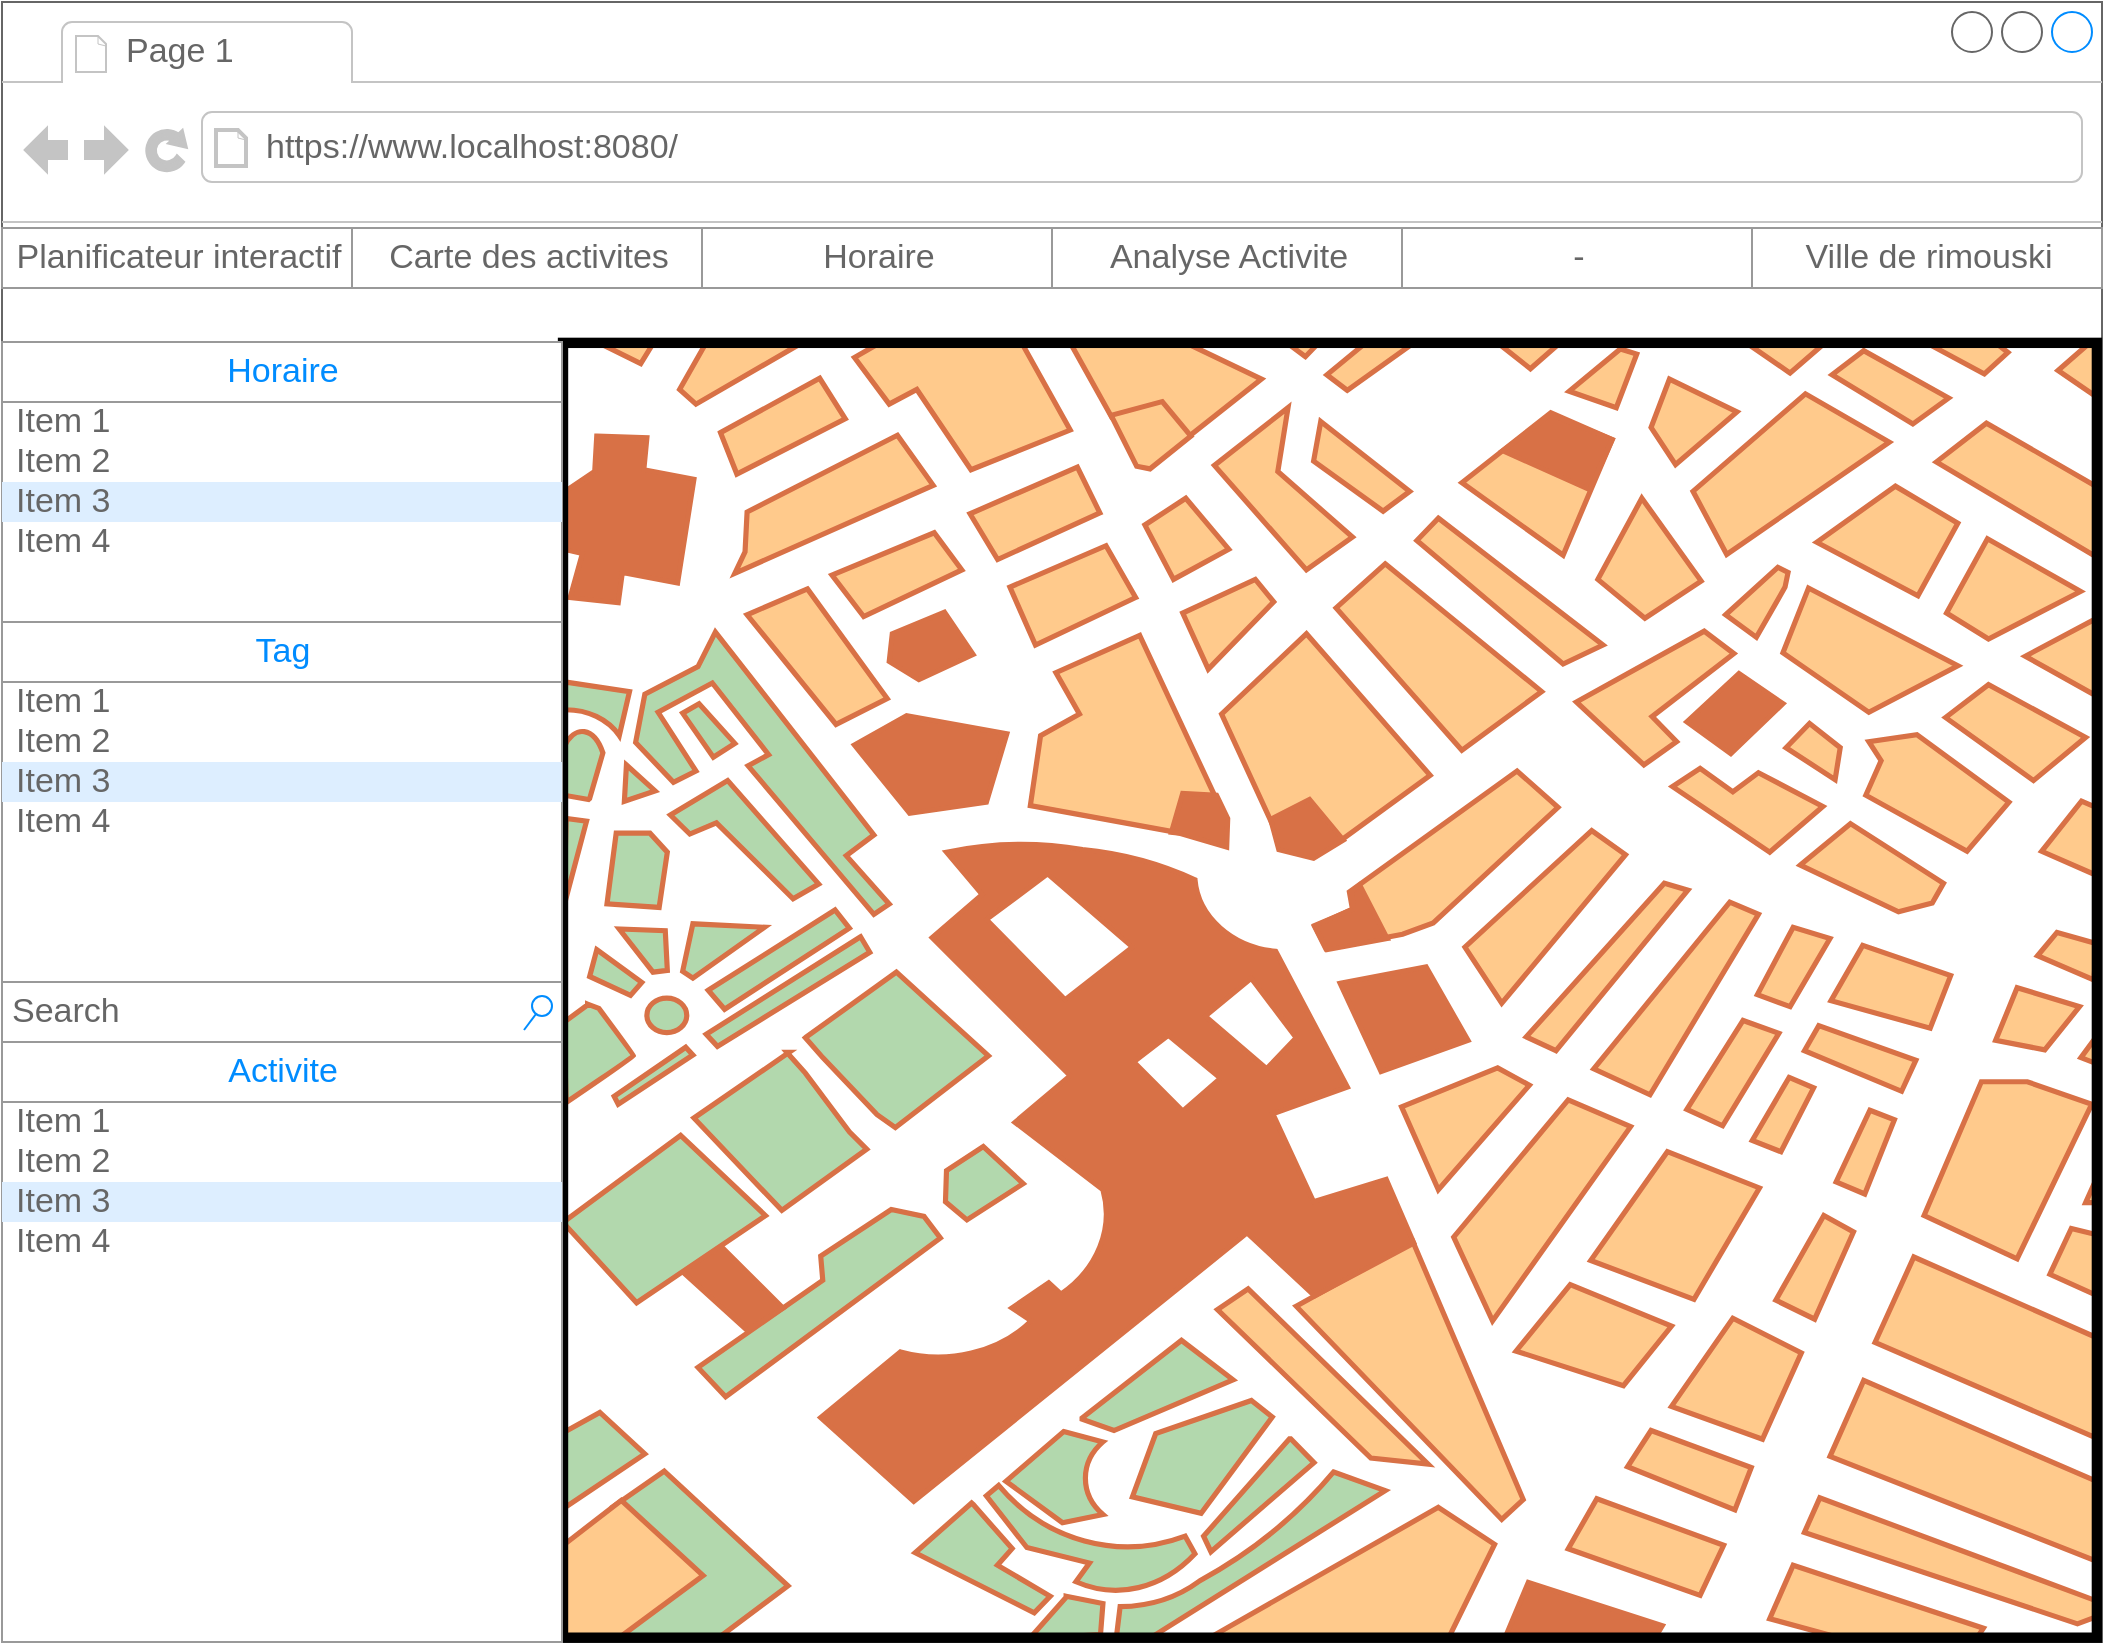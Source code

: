 <mxfile version="11.1.4" type="device"><diagram name="Page-1" id="2cc2dc42-3aac-f2a9-1cec-7a8b7cbee084"><mxGraphModel dx="1447" dy="858" grid="1" gridSize="10" guides="1" tooltips="1" connect="1" arrows="1" fold="1" page="1" pageScale="1" pageWidth="1100" pageHeight="850" background="#ffffff" math="0" shadow="0"><root><mxCell id="0"/><mxCell id="1" parent="0"/><mxCell id="7026571954dc6520-1" value="" style="strokeWidth=1;shadow=0;dashed=0;align=center;html=1;shape=mxgraph.mockup.containers.browserWindow;rSize=0;fillColor=#ffffff;strokeColor=#666666;mainText=,;recursiveResize=0;rounded=0;labelBackgroundColor=none;fontFamily=Verdana;fontSize=12;fontColor=#000000;" parent="1" vertex="1"><mxGeometry x="30" y="20" width="1050" height="820" as="geometry"/></mxCell><mxCell id="7026571954dc6520-2" value="Page 1" style="strokeWidth=1;shadow=0;dashed=0;align=center;html=1;shape=mxgraph.mockup.containers.anchor;fontSize=17;fontColor=#666666;align=left;" parent="7026571954dc6520-1" vertex="1"><mxGeometry x="60" y="12" width="110" height="26" as="geometry"/></mxCell><mxCell id="7026571954dc6520-3" value="https://www.localhost:8080/" style="strokeWidth=1;shadow=0;dashed=0;align=center;html=1;shape=mxgraph.mockup.containers.anchor;rSize=0;fontSize=17;fontColor=#666666;align=left;" parent="7026571954dc6520-1" vertex="1"><mxGeometry x="130" y="60" width="250" height="26" as="geometry"/></mxCell><mxCell id="EPNmMin3006RHpqrSIcE-1" value="" style="verticalLabelPosition=bottom;shadow=0;dashed=0;align=center;html=1;verticalAlign=top;strokeWidth=1;shape=mxgraph.mockup.misc.map;" vertex="1" parent="7026571954dc6520-1"><mxGeometry x="280" y="170" width="770" height="650" as="geometry"/></mxCell><mxCell id="EPNmMin3006RHpqrSIcE-8" value="" style="strokeWidth=1;shadow=0;dashed=0;align=center;html=1;shape=mxgraph.mockup.forms.rrect;rSize=0;strokeColor=#999999;fillColor=#ffffff;" vertex="1" parent="7026571954dc6520-1"><mxGeometry y="170" width="280" height="140" as="geometry"/></mxCell><mxCell id="EPNmMin3006RHpqrSIcE-9" value="Horaire" style="strokeWidth=1;shadow=0;dashed=0;align=center;html=1;shape=mxgraph.mockup.forms.rrect;rSize=0;strokeColor=#999999;fontColor=#008cff;fontSize=17;fillColor=#ffffff;resizeWidth=1;" vertex="1" parent="EPNmMin3006RHpqrSIcE-8"><mxGeometry width="280" height="30" relative="1" as="geometry"/></mxCell><mxCell id="EPNmMin3006RHpqrSIcE-10" value="Item 1" style="strokeWidth=1;shadow=0;dashed=0;align=center;html=1;shape=mxgraph.mockup.forms.anchor;fontSize=17;fontColor=#666666;align=left;spacingLeft=5;resizeWidth=1;" vertex="1" parent="EPNmMin3006RHpqrSIcE-8"><mxGeometry width="280" height="20" relative="1" as="geometry"><mxPoint y="30" as="offset"/></mxGeometry></mxCell><mxCell id="EPNmMin3006RHpqrSIcE-11" value="Item 2" style="strokeWidth=1;shadow=0;dashed=0;align=center;html=1;shape=mxgraph.mockup.forms.anchor;fontSize=17;fontColor=#666666;align=left;spacingLeft=5;resizeWidth=1;" vertex="1" parent="EPNmMin3006RHpqrSIcE-8"><mxGeometry width="280" height="20" relative="1" as="geometry"><mxPoint y="50" as="offset"/></mxGeometry></mxCell><mxCell id="EPNmMin3006RHpqrSIcE-12" value="Item 3" style="strokeWidth=1;shadow=0;dashed=0;align=center;html=1;shape=mxgraph.mockup.forms.rrect;rSize=0;fontSize=17;fontColor=#666666;align=left;spacingLeft=5;fillColor=#ddeeff;strokeColor=none;resizeWidth=1;" vertex="1" parent="EPNmMin3006RHpqrSIcE-8"><mxGeometry width="280" height="20" relative="1" as="geometry"><mxPoint y="70" as="offset"/></mxGeometry></mxCell><mxCell id="EPNmMin3006RHpqrSIcE-13" value="Item 4" style="strokeWidth=1;shadow=0;dashed=0;align=center;html=1;shape=mxgraph.mockup.forms.anchor;fontSize=17;fontColor=#666666;align=left;spacingLeft=5;resizeWidth=1;" vertex="1" parent="EPNmMin3006RHpqrSIcE-8"><mxGeometry width="280" height="20" relative="1" as="geometry"><mxPoint y="90" as="offset"/></mxGeometry></mxCell><mxCell id="EPNmMin3006RHpqrSIcE-63" value="" style="strokeWidth=1;shadow=0;dashed=0;align=center;html=1;shape=mxgraph.mockup.forms.rrect;rSize=0;strokeColor=#999999;fillColor=#ffffff;" vertex="1" parent="7026571954dc6520-1"><mxGeometry y="310" width="280" height="180" as="geometry"/></mxCell><mxCell id="EPNmMin3006RHpqrSIcE-64" value="Tag" style="strokeWidth=1;shadow=0;dashed=0;align=center;html=1;shape=mxgraph.mockup.forms.rrect;rSize=0;strokeColor=#999999;fontColor=#008cff;fontSize=17;fillColor=#ffffff;resizeWidth=1;" vertex="1" parent="EPNmMin3006RHpqrSIcE-63"><mxGeometry width="280" height="30" relative="1" as="geometry"/></mxCell><mxCell id="EPNmMin3006RHpqrSIcE-65" value="Item 1" style="strokeWidth=1;shadow=0;dashed=0;align=center;html=1;shape=mxgraph.mockup.forms.anchor;fontSize=17;fontColor=#666666;align=left;spacingLeft=5;resizeWidth=1;" vertex="1" parent="EPNmMin3006RHpqrSIcE-63"><mxGeometry width="280" height="20" relative="1" as="geometry"><mxPoint y="30" as="offset"/></mxGeometry></mxCell><mxCell id="EPNmMin3006RHpqrSIcE-66" value="Item 2" style="strokeWidth=1;shadow=0;dashed=0;align=center;html=1;shape=mxgraph.mockup.forms.anchor;fontSize=17;fontColor=#666666;align=left;spacingLeft=5;resizeWidth=1;" vertex="1" parent="EPNmMin3006RHpqrSIcE-63"><mxGeometry width="280" height="20" relative="1" as="geometry"><mxPoint y="50" as="offset"/></mxGeometry></mxCell><mxCell id="EPNmMin3006RHpqrSIcE-67" value="Item 3" style="strokeWidth=1;shadow=0;dashed=0;align=center;html=1;shape=mxgraph.mockup.forms.rrect;rSize=0;fontSize=17;fontColor=#666666;align=left;spacingLeft=5;fillColor=#ddeeff;strokeColor=none;resizeWidth=1;" vertex="1" parent="EPNmMin3006RHpqrSIcE-63"><mxGeometry width="280" height="20" relative="1" as="geometry"><mxPoint y="70" as="offset"/></mxGeometry></mxCell><mxCell id="EPNmMin3006RHpqrSIcE-68" value="Item 4" style="strokeWidth=1;shadow=0;dashed=0;align=center;html=1;shape=mxgraph.mockup.forms.anchor;fontSize=17;fontColor=#666666;align=left;spacingLeft=5;resizeWidth=1;" vertex="1" parent="EPNmMin3006RHpqrSIcE-63"><mxGeometry width="280" height="20" relative="1" as="geometry"><mxPoint y="90" as="offset"/></mxGeometry></mxCell><mxCell id="EPNmMin3006RHpqrSIcE-70" value="" style="strokeWidth=1;shadow=0;dashed=0;align=center;html=1;shape=mxgraph.mockup.forms.rrect;rSize=0;strokeColor=#999999;fillColor=#ffffff;" vertex="1" parent="7026571954dc6520-1"><mxGeometry y="113" width="1050" height="30" as="geometry"/></mxCell><mxCell id="EPNmMin3006RHpqrSIcE-71" value="Planificateur interactif" style="strokeColor=inherit;fillColor=inherit;gradientColor=inherit;strokeWidth=1;shadow=0;dashed=0;align=center;html=1;shape=mxgraph.mockup.forms.rrect;rSize=0;fontSize=17;fontColor=#666666;" vertex="1" parent="EPNmMin3006RHpqrSIcE-70"><mxGeometry width="175" height="30" as="geometry"/></mxCell><mxCell id="EPNmMin3006RHpqrSIcE-72" value="Carte des activites" style="strokeColor=inherit;fillColor=inherit;gradientColor=inherit;strokeWidth=1;shadow=0;dashed=0;align=center;html=1;shape=mxgraph.mockup.forms.rrect;rSize=0;fontSize=17;fontColor=#666666;" vertex="1" parent="EPNmMin3006RHpqrSIcE-70"><mxGeometry x="175" width="175" height="30" as="geometry"/></mxCell><mxCell id="EPNmMin3006RHpqrSIcE-73" value="Horaire" style="strokeColor=inherit;fillColor=inherit;gradientColor=inherit;strokeWidth=1;shadow=0;dashed=0;align=center;html=1;shape=mxgraph.mockup.forms.rrect;rSize=0;fontSize=17;fontColor=#666666;" vertex="1" parent="EPNmMin3006RHpqrSIcE-70"><mxGeometry x="350" width="175" height="30" as="geometry"/></mxCell><mxCell id="EPNmMin3006RHpqrSIcE-74" value="Analyse Activite" style="strokeColor=inherit;fillColor=inherit;gradientColor=inherit;strokeWidth=1;shadow=0;dashed=0;align=center;html=1;shape=mxgraph.mockup.forms.rrect;rSize=0;fontSize=17;fontColor=#666666;" vertex="1" parent="EPNmMin3006RHpqrSIcE-70"><mxGeometry x="525" width="175" height="30" as="geometry"/></mxCell><mxCell id="EPNmMin3006RHpqrSIcE-75" value="-" style="strokeColor=inherit;fillColor=inherit;gradientColor=inherit;strokeWidth=1;shadow=0;dashed=0;align=center;html=1;shape=mxgraph.mockup.forms.rrect;rSize=0;fontSize=17;fontColor=#666666;" vertex="1" parent="EPNmMin3006RHpqrSIcE-70"><mxGeometry x="700" width="175" height="30" as="geometry"/></mxCell><mxCell id="EPNmMin3006RHpqrSIcE-76" value="Ville de rimouski" style="strokeColor=inherit;fillColor=inherit;gradientColor=inherit;strokeWidth=1;shadow=0;dashed=0;align=center;html=1;shape=mxgraph.mockup.forms.rrect;rSize=0;fontSize=17;fontColor=#666666;" vertex="1" parent="EPNmMin3006RHpqrSIcE-70"><mxGeometry x="875" width="175" height="30" as="geometry"/></mxCell><mxCell id="EPNmMin3006RHpqrSIcE-2" value="" style="strokeWidth=1;shadow=0;dashed=0;align=center;html=1;shape=mxgraph.mockup.forms.rrect;rSize=0;strokeColor=#999999;fillColor=#ffffff;" vertex="1" parent="1"><mxGeometry x="30" y="540" width="280" height="300" as="geometry"/></mxCell><mxCell id="EPNmMin3006RHpqrSIcE-3" value="Activite" style="strokeWidth=1;shadow=0;dashed=0;align=center;html=1;shape=mxgraph.mockup.forms.rrect;rSize=0;strokeColor=#999999;fontColor=#008cff;fontSize=17;fillColor=#ffffff;resizeWidth=1;" vertex="1" parent="EPNmMin3006RHpqrSIcE-2"><mxGeometry width="280" height="30" relative="1" as="geometry"/></mxCell><mxCell id="EPNmMin3006RHpqrSIcE-4" value="Item 1" style="strokeWidth=1;shadow=0;dashed=0;align=center;html=1;shape=mxgraph.mockup.forms.anchor;fontSize=17;fontColor=#666666;align=left;spacingLeft=5;resizeWidth=1;" vertex="1" parent="EPNmMin3006RHpqrSIcE-2"><mxGeometry width="280" height="20" relative="1" as="geometry"><mxPoint y="30" as="offset"/></mxGeometry></mxCell><mxCell id="EPNmMin3006RHpqrSIcE-5" value="Item 2" style="strokeWidth=1;shadow=0;dashed=0;align=center;html=1;shape=mxgraph.mockup.forms.anchor;fontSize=17;fontColor=#666666;align=left;spacingLeft=5;resizeWidth=1;" vertex="1" parent="EPNmMin3006RHpqrSIcE-2"><mxGeometry width="280" height="20" relative="1" as="geometry"><mxPoint y="50" as="offset"/></mxGeometry></mxCell><mxCell id="EPNmMin3006RHpqrSIcE-6" value="Item 3" style="strokeWidth=1;shadow=0;dashed=0;align=center;html=1;shape=mxgraph.mockup.forms.rrect;rSize=0;fontSize=17;fontColor=#666666;align=left;spacingLeft=5;fillColor=#ddeeff;strokeColor=none;resizeWidth=1;" vertex="1" parent="EPNmMin3006RHpqrSIcE-2"><mxGeometry width="280" height="20" relative="1" as="geometry"><mxPoint y="70" as="offset"/></mxGeometry></mxCell><mxCell id="EPNmMin3006RHpqrSIcE-7" value="Item 4" style="strokeWidth=1;shadow=0;dashed=0;align=center;html=1;shape=mxgraph.mockup.forms.anchor;fontSize=17;fontColor=#666666;align=left;spacingLeft=5;resizeWidth=1;" vertex="1" parent="EPNmMin3006RHpqrSIcE-2"><mxGeometry width="280" height="20" relative="1" as="geometry"><mxPoint y="90" as="offset"/></mxGeometry></mxCell><mxCell id="EPNmMin3006RHpqrSIcE-60" value="Search" style="strokeWidth=1;shadow=0;dashed=0;align=center;html=1;shape=mxgraph.mockup.forms.searchBox;strokeColor=#999999;mainText=;fillColor=#ffffff;strokeColor2=#008cff;fontColor=#666666;fontSize=17;align=left;spacingLeft=3;" vertex="1" parent="1"><mxGeometry x="30" y="510" width="280" height="30" as="geometry"/></mxCell></root></mxGraphModel></diagram></mxfile>